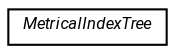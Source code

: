 #!/usr/local/bin/dot
#
# Class diagram 
# Generated by UMLGraph version R5_7_2-60-g0e99a6 (http://www.spinellis.gr/umlgraph/)
#

digraph G {
	graph [fontnames="svg"]
	edge [fontname="Roboto",fontsize=7,labelfontname="Roboto",labelfontsize=7,color="black"];
	node [fontname="Roboto",fontcolor="black",fontsize=8,shape=plaintext,margin=0,width=0,height=0];
	nodesep=0.15;
	ranksep=0.25;
	rankdir=LR;
	// de.lmu.ifi.dbs.elki.index.tree.metrical.MetricalIndexTree<O, N extends de.lmu.ifi.dbs.elki.index.tree.Node<E>, E extends de.lmu.ifi.dbs.elki.index.tree.Entry>
	c619378 [label=<<table title="de.lmu.ifi.dbs.elki.index.tree.metrical.MetricalIndexTree" border="0" cellborder="1" cellspacing="0" cellpadding="2" href="MetricalIndexTree.html" target="_parent">
		<tr><td><table border="0" cellspacing="0" cellpadding="1">
		<tr><td align="center" balign="center"> <font face="Roboto"><i>MetricalIndexTree</i></font> </td></tr>
		</table></td></tr>
		</table>>, URL="MetricalIndexTree.html"];
}

